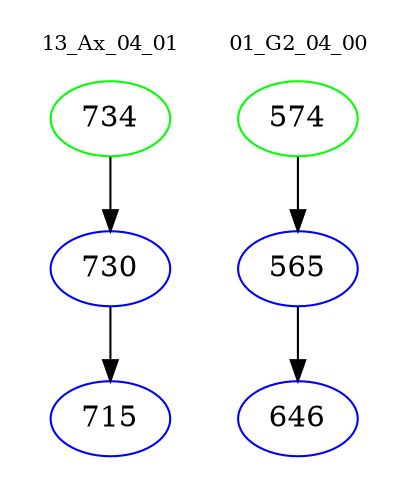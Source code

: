 digraph{
subgraph cluster_0 {
color = white
label = "13_Ax_04_01";
fontsize=10;
T0_734 [label="734", color="green"]
T0_734 -> T0_730 [color="black"]
T0_730 [label="730", color="blue"]
T0_730 -> T0_715 [color="black"]
T0_715 [label="715", color="blue"]
}
subgraph cluster_1 {
color = white
label = "01_G2_04_00";
fontsize=10;
T1_574 [label="574", color="green"]
T1_574 -> T1_565 [color="black"]
T1_565 [label="565", color="blue"]
T1_565 -> T1_646 [color="black"]
T1_646 [label="646", color="blue"]
}
}
